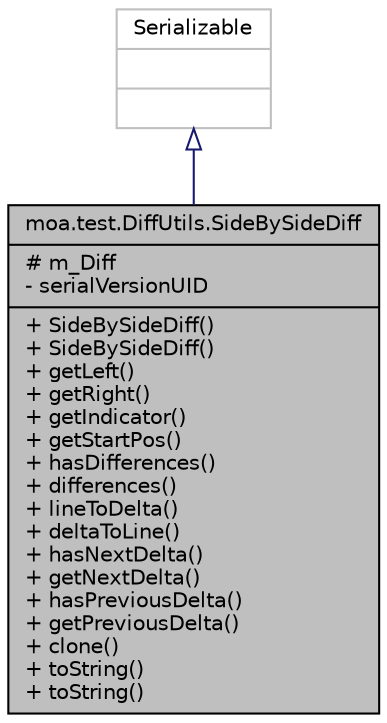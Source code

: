 digraph G
{
  edge [fontname="Helvetica",fontsize="10",labelfontname="Helvetica",labelfontsize="10"];
  node [fontname="Helvetica",fontsize="10",shape=record];
  Node1 [label="{moa.test.DiffUtils.SideBySideDiff\n|# m_Diff\l- serialVersionUID\l|+ SideBySideDiff()\l+ SideBySideDiff()\l+ getLeft()\l+ getRight()\l+ getIndicator()\l+ getStartPos()\l+ hasDifferences()\l+ differences()\l+ lineToDelta()\l+ deltaToLine()\l+ hasNextDelta()\l+ getNextDelta()\l+ hasPreviousDelta()\l+ getPreviousDelta()\l+ clone()\l+ toString()\l+ toString()\l}",height=0.2,width=0.4,color="black", fillcolor="grey75", style="filled" fontcolor="black"];
  Node2 -> Node1 [dir=back,color="midnightblue",fontsize="10",style="solid",arrowtail="empty",fontname="Helvetica"];
  Node2 [label="{Serializable\n||}",height=0.2,width=0.4,color="grey75", fillcolor="white", style="filled"];
}
